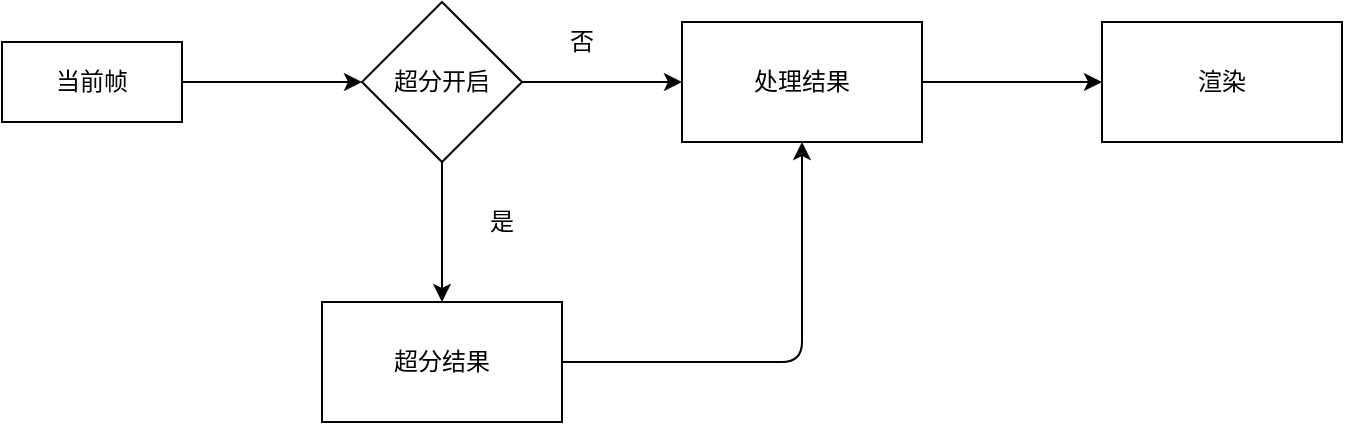 <mxfile version="13.9.7" type="github" pages="4">
  <diagram id="RE9aqQgumnxz4IVs1E7I" name="Page-1">
    <mxGraphModel dx="2066" dy="1153" grid="1" gridSize="10" guides="1" tooltips="1" connect="1" arrows="1" fold="1" page="1" pageScale="1" pageWidth="827" pageHeight="1169" math="0" shadow="0">
      <root>
        <mxCell id="0" />
        <mxCell id="1" parent="0" />
        <mxCell id="IbDKx-pDAE6MS3J6Wlu7-13" value="" style="edgeStyle=orthogonalEdgeStyle;rounded=0;orthogonalLoop=1;jettySize=auto;html=1;" parent="1" source="IbDKx-pDAE6MS3J6Wlu7-1" target="IbDKx-pDAE6MS3J6Wlu7-2" edge="1">
          <mxGeometry relative="1" as="geometry" />
        </mxCell>
        <mxCell id="IbDKx-pDAE6MS3J6Wlu7-1" value="当前帧" style="rounded=0;whiteSpace=wrap;html=1;" parent="1" vertex="1">
          <mxGeometry x="60" y="210" width="90" height="40" as="geometry" />
        </mxCell>
        <mxCell id="IbDKx-pDAE6MS3J6Wlu7-10" value="" style="edgeStyle=orthogonalEdgeStyle;rounded=0;orthogonalLoop=1;jettySize=auto;html=1;" parent="1" source="IbDKx-pDAE6MS3J6Wlu7-2" target="IbDKx-pDAE6MS3J6Wlu7-5" edge="1">
          <mxGeometry relative="1" as="geometry" />
        </mxCell>
        <mxCell id="IbDKx-pDAE6MS3J6Wlu7-2" value="超分开启" style="rhombus;whiteSpace=wrap;html=1;" parent="1" vertex="1">
          <mxGeometry x="240" y="190" width="80" height="80" as="geometry" />
        </mxCell>
        <mxCell id="IbDKx-pDAE6MS3J6Wlu7-9" value="" style="edgeStyle=orthogonalEdgeStyle;rounded=0;orthogonalLoop=1;jettySize=auto;html=1;" parent="1" source="IbDKx-pDAE6MS3J6Wlu7-3" target="IbDKx-pDAE6MS3J6Wlu7-4" edge="1">
          <mxGeometry relative="1" as="geometry" />
        </mxCell>
        <mxCell id="IbDKx-pDAE6MS3J6Wlu7-3" value="处理结果" style="rounded=0;whiteSpace=wrap;html=1;" parent="1" vertex="1">
          <mxGeometry x="400" y="200" width="120" height="60" as="geometry" />
        </mxCell>
        <mxCell id="IbDKx-pDAE6MS3J6Wlu7-4" value="渲染" style="rounded=0;whiteSpace=wrap;html=1;" parent="1" vertex="1">
          <mxGeometry x="610" y="200" width="120" height="60" as="geometry" />
        </mxCell>
        <mxCell id="IbDKx-pDAE6MS3J6Wlu7-5" value="超分结果" style="rounded=0;whiteSpace=wrap;html=1;" parent="1" vertex="1">
          <mxGeometry x="220" y="340" width="120" height="60" as="geometry" />
        </mxCell>
        <mxCell id="IbDKx-pDAE6MS3J6Wlu7-6" value="" style="endArrow=classic;html=1;entryX=0;entryY=0.5;entryDx=0;entryDy=0;" parent="1" target="IbDKx-pDAE6MS3J6Wlu7-3" edge="1">
          <mxGeometry width="50" height="50" relative="1" as="geometry">
            <mxPoint x="320" y="230" as="sourcePoint" />
            <mxPoint x="370" y="180" as="targetPoint" />
          </mxGeometry>
        </mxCell>
        <mxCell id="IbDKx-pDAE6MS3J6Wlu7-11" value="否" style="text;html=1;strokeColor=none;fillColor=none;align=center;verticalAlign=middle;whiteSpace=wrap;rounded=0;" parent="1" vertex="1">
          <mxGeometry x="330" y="200" width="40" height="20" as="geometry" />
        </mxCell>
        <mxCell id="IbDKx-pDAE6MS3J6Wlu7-12" value="是" style="text;html=1;strokeColor=none;fillColor=none;align=center;verticalAlign=middle;whiteSpace=wrap;rounded=0;" parent="1" vertex="1">
          <mxGeometry x="290" y="290" width="40" height="20" as="geometry" />
        </mxCell>
        <mxCell id="IbDKx-pDAE6MS3J6Wlu7-14" value="" style="endArrow=classic;html=1;exitX=1;exitY=0.5;exitDx=0;exitDy=0;entryX=0.5;entryY=1;entryDx=0;entryDy=0;" parent="1" source="IbDKx-pDAE6MS3J6Wlu7-5" target="IbDKx-pDAE6MS3J6Wlu7-3" edge="1">
          <mxGeometry width="50" height="50" relative="1" as="geometry">
            <mxPoint x="350" y="400" as="sourcePoint" />
            <mxPoint x="400" y="350" as="targetPoint" />
            <Array as="points">
              <mxPoint x="460" y="370" />
            </Array>
          </mxGeometry>
        </mxCell>
      </root>
    </mxGraphModel>
  </diagram>
  <diagram id="zLqqlZafkvK2wp5hJhVF" name="Page-2">
    <mxGraphModel dx="2893" dy="1153" grid="1" gridSize="10" guides="1" tooltips="1" connect="1" arrows="1" fold="1" page="1" pageScale="1" pageWidth="827" pageHeight="1169" math="0" shadow="0">
      <root>
        <mxCell id="nBE2-j64Bk9Abv0jZw_k-0" />
        <mxCell id="nBE2-j64Bk9Abv0jZw_k-1" parent="nBE2-j64Bk9Abv0jZw_k-0" />
        <mxCell id="EOZLOPHoHhyB3wEfcKth-1" style="edgeStyle=orthogonalEdgeStyle;rounded=0;orthogonalLoop=1;jettySize=auto;html=1;exitX=1;exitY=0.5;exitDx=0;exitDy=0;" parent="nBE2-j64Bk9Abv0jZw_k-1" source="EOZLOPHoHhyB3wEfcKth-0" edge="1">
          <mxGeometry relative="1" as="geometry">
            <mxPoint x="99" y="210" as="targetPoint" />
          </mxGeometry>
        </mxCell>
        <mxCell id="EOZLOPHoHhyB3wEfcKth-0" value="ffmpeg YUV" style="rounded=0;whiteSpace=wrap;html=1;" parent="nBE2-j64Bk9Abv0jZw_k-1" vertex="1">
          <mxGeometry x="-101" y="180" width="120" height="60" as="geometry" />
        </mxCell>
        <mxCell id="EOZLOPHoHhyB3wEfcKth-14" style="edgeStyle=orthogonalEdgeStyle;rounded=0;orthogonalLoop=1;jettySize=auto;html=1;exitX=1;exitY=0.5;exitDx=0;exitDy=0;entryX=0;entryY=0.5;entryDx=0;entryDy=0;" parent="nBE2-j64Bk9Abv0jZw_k-1" source="EOZLOPHoHhyB3wEfcKth-3" target="EOZLOPHoHhyB3wEfcKth-13" edge="1">
          <mxGeometry relative="1" as="geometry" />
        </mxCell>
        <mxCell id="EOZLOPHoHhyB3wEfcKth-3" value="YUV" style="rounded=0;whiteSpace=wrap;html=1;fillColor=#f8cecc;strokeColor=#b85450;" parent="nBE2-j64Bk9Abv0jZw_k-1" vertex="1">
          <mxGeometry x="548" y="180" width="120" height="60" as="geometry" />
        </mxCell>
        <mxCell id="EOZLOPHoHhyB3wEfcKth-7" style="edgeStyle=orthogonalEdgeStyle;rounded=0;orthogonalLoop=1;jettySize=auto;html=1;exitX=0.5;exitY=0;exitDx=0;exitDy=0;entryX=0.5;entryY=1;entryDx=0;entryDy=0;" parent="nBE2-j64Bk9Abv0jZw_k-1" source="EOZLOPHoHhyB3wEfcKth-5" target="EOZLOPHoHhyB3wEfcKth-0" edge="1">
          <mxGeometry relative="1" as="geometry" />
        </mxCell>
        <mxCell id="EOZLOPHoHhyB3wEfcKth-8" style="edgeStyle=orthogonalEdgeStyle;rounded=0;orthogonalLoop=1;jettySize=auto;html=1;exitX=0.5;exitY=1;exitDx=0;exitDy=0;" parent="nBE2-j64Bk9Abv0jZw_k-1" source="EOZLOPHoHhyB3wEfcKth-5" target="EOZLOPHoHhyB3wEfcKth-6" edge="1">
          <mxGeometry relative="1" as="geometry" />
        </mxCell>
        <mxCell id="EOZLOPHoHhyB3wEfcKth-44" style="edgeStyle=orthogonalEdgeStyle;rounded=0;orthogonalLoop=1;jettySize=auto;html=1;" parent="nBE2-j64Bk9Abv0jZw_k-1" source="EOZLOPHoHhyB3wEfcKth-5" edge="1">
          <mxGeometry relative="1" as="geometry">
            <mxPoint x="-151" y="335" as="targetPoint" />
          </mxGeometry>
        </mxCell>
        <mxCell id="EOZLOPHoHhyB3wEfcKth-5" value="200k 270p mp4" style="rounded=0;whiteSpace=wrap;html=1;" parent="nBE2-j64Bk9Abv0jZw_k-1" vertex="1">
          <mxGeometry x="-101" y="305" width="120" height="60" as="geometry" />
        </mxCell>
        <mxCell id="EOZLOPHoHhyB3wEfcKth-19" style="edgeStyle=orthogonalEdgeStyle;rounded=0;orthogonalLoop=1;jettySize=auto;html=1;exitX=1;exitY=0.5;exitDx=0;exitDy=0;entryX=0;entryY=0.5;entryDx=0;entryDy=0;" parent="nBE2-j64Bk9Abv0jZw_k-1" source="EOZLOPHoHhyB3wEfcKth-6" target="EOZLOPHoHhyB3wEfcKth-18" edge="1">
          <mxGeometry relative="1" as="geometry" />
        </mxCell>
        <mxCell id="EOZLOPHoHhyB3wEfcKth-6" value="YUV" style="rounded=0;whiteSpace=wrap;html=1;" parent="nBE2-j64Bk9Abv0jZw_k-1" vertex="1">
          <mxGeometry x="-101" y="450" width="120" height="60" as="geometry" />
        </mxCell>
        <mxCell id="EOZLOPHoHhyB3wEfcKth-12" style="edgeStyle=orthogonalEdgeStyle;rounded=0;orthogonalLoop=1;jettySize=auto;html=1;exitX=1;exitY=0.5;exitDx=0;exitDy=0;entryX=0;entryY=0.5;entryDx=0;entryDy=0;" parent="nBE2-j64Bk9Abv0jZw_k-1" source="EOZLOPHoHhyB3wEfcKth-9" target="EOZLOPHoHhyB3wEfcKth-11" edge="1">
          <mxGeometry relative="1" as="geometry" />
        </mxCell>
        <mxCell id="EOZLOPHoHhyB3wEfcKth-9" value="pytorch 超分" style="rounded=0;whiteSpace=wrap;html=1;" parent="nBE2-j64Bk9Abv0jZw_k-1" vertex="1">
          <mxGeometry x="228" y="450" width="120" height="60" as="geometry" />
        </mxCell>
        <mxCell id="EOZLOPHoHhyB3wEfcKth-17" style="edgeStyle=orthogonalEdgeStyle;rounded=0;orthogonalLoop=1;jettySize=auto;html=1;exitX=1;exitY=0.5;exitDx=0;exitDy=0;entryX=0;entryY=0.5;entryDx=0;entryDy=0;" parent="nBE2-j64Bk9Abv0jZw_k-1" source="EOZLOPHoHhyB3wEfcKth-11" target="EOZLOPHoHhyB3wEfcKth-16" edge="1">
          <mxGeometry relative="1" as="geometry" />
        </mxCell>
        <mxCell id="EOZLOPHoHhyB3wEfcKth-41" style="edgeStyle=orthogonalEdgeStyle;rounded=0;orthogonalLoop=1;jettySize=auto;html=1;exitX=0.5;exitY=1;exitDx=0;exitDy=0;entryX=0.5;entryY=0;entryDx=0;entryDy=0;" parent="nBE2-j64Bk9Abv0jZw_k-1" source="EOZLOPHoHhyB3wEfcKth-11" target="EOZLOPHoHhyB3wEfcKth-39" edge="1">
          <mxGeometry relative="1" as="geometry" />
        </mxCell>
        <mxCell id="EOZLOPHoHhyB3wEfcKth-11" value="360 RGB" style="rounded=0;whiteSpace=wrap;html=1;fillColor=#d5e8d4;strokeColor=#82b366;" parent="nBE2-j64Bk9Abv0jZw_k-1" vertex="1">
          <mxGeometry x="389" y="450" width="120" height="60" as="geometry" />
        </mxCell>
        <mxCell id="EOZLOPHoHhyB3wEfcKth-30" style="edgeStyle=orthogonalEdgeStyle;rounded=0;orthogonalLoop=1;jettySize=auto;html=1;exitX=1;exitY=0.5;exitDx=0;exitDy=0;entryX=0;entryY=0.5;entryDx=0;entryDy=0;" parent="nBE2-j64Bk9Abv0jZw_k-1" source="EOZLOPHoHhyB3wEfcKth-13" target="EOZLOPHoHhyB3wEfcKth-29" edge="1">
          <mxGeometry relative="1" as="geometry" />
        </mxCell>
        <mxCell id="EOZLOPHoHhyB3wEfcKth-13" value="mp4" style="rounded=0;whiteSpace=wrap;html=1;fillColor=#f5f5f5;strokeColor=#666666;fontColor=#333333;" parent="nBE2-j64Bk9Abv0jZw_k-1" vertex="1">
          <mxGeometry x="708" y="180" width="120" height="60" as="geometry" />
        </mxCell>
        <mxCell id="EOZLOPHoHhyB3wEfcKth-34" style="edgeStyle=orthogonalEdgeStyle;rounded=0;orthogonalLoop=1;jettySize=auto;html=1;exitX=1;exitY=0.5;exitDx=0;exitDy=0;entryX=0;entryY=0.5;entryDx=0;entryDy=0;" parent="nBE2-j64Bk9Abv0jZw_k-1" source="EOZLOPHoHhyB3wEfcKth-16" target="EOZLOPHoHhyB3wEfcKth-27" edge="1">
          <mxGeometry relative="1" as="geometry" />
        </mxCell>
        <mxCell id="EOZLOPHoHhyB3wEfcKth-16" value="mp4" style="rounded=0;whiteSpace=wrap;html=1;fillColor=#f5f5f5;strokeColor=#666666;fontColor=#333333;" parent="nBE2-j64Bk9Abv0jZw_k-1" vertex="1">
          <mxGeometry x="550" y="450" width="120" height="60" as="geometry" />
        </mxCell>
        <mxCell id="EOZLOPHoHhyB3wEfcKth-20" style="edgeStyle=orthogonalEdgeStyle;rounded=0;orthogonalLoop=1;jettySize=auto;html=1;exitX=1;exitY=0.5;exitDx=0;exitDy=0;entryX=0;entryY=0.5;entryDx=0;entryDy=0;" parent="nBE2-j64Bk9Abv0jZw_k-1" source="EOZLOPHoHhyB3wEfcKth-18" target="EOZLOPHoHhyB3wEfcKth-9" edge="1">
          <mxGeometry relative="1" as="geometry" />
        </mxCell>
        <mxCell id="EOZLOPHoHhyB3wEfcKth-18" value="opencv 270 RGB" style="rounded=0;whiteSpace=wrap;html=1;fillColor=#dae8fc;strokeColor=#6c8ebf;" parent="nBE2-j64Bk9Abv0jZw_k-1" vertex="1">
          <mxGeometry x="60" y="450" width="120" height="60" as="geometry" />
        </mxCell>
        <mxCell id="EOZLOPHoHhyB3wEfcKth-51" style="edgeStyle=orthogonalEdgeStyle;rounded=0;orthogonalLoop=1;jettySize=auto;html=1;exitX=1;exitY=0.5;exitDx=0;exitDy=0;entryX=0;entryY=0.5;entryDx=0;entryDy=0;" parent="nBE2-j64Bk9Abv0jZw_k-1" source="EOZLOPHoHhyB3wEfcKth-21" target="EOZLOPHoHhyB3wEfcKth-49" edge="1">
          <mxGeometry relative="1" as="geometry" />
        </mxCell>
        <mxCell id="EOZLOPHoHhyB3wEfcKth-21" value="libyuv UT" style="rounded=0;whiteSpace=wrap;html=1;" parent="nBE2-j64Bk9Abv0jZw_k-1" vertex="1">
          <mxGeometry x="210" y="180" width="120" height="60" as="geometry" />
        </mxCell>
        <mxCell id="EOZLOPHoHhyB3wEfcKth-24" style="edgeStyle=orthogonalEdgeStyle;rounded=0;orthogonalLoop=1;jettySize=auto;html=1;exitX=0;exitY=0.5;exitDx=0;exitDy=0;entryX=1;entryY=0.5;entryDx=0;entryDy=0;" parent="nBE2-j64Bk9Abv0jZw_k-1" source="EOZLOPHoHhyB3wEfcKth-23" target="EOZLOPHoHhyB3wEfcKth-5" edge="1">
          <mxGeometry relative="1" as="geometry" />
        </mxCell>
        <mxCell id="EOZLOPHoHhyB3wEfcKth-33" style="edgeStyle=orthogonalEdgeStyle;rounded=0;orthogonalLoop=1;jettySize=auto;html=1;exitX=1;exitY=0.5;exitDx=0;exitDy=0;entryX=0;entryY=0.5;entryDx=0;entryDy=0;" parent="nBE2-j64Bk9Abv0jZw_k-1" source="EOZLOPHoHhyB3wEfcKth-23" target="EOZLOPHoHhyB3wEfcKth-32" edge="1">
          <mxGeometry relative="1" as="geometry" />
        </mxCell>
        <mxCell id="EOZLOPHoHhyB3wEfcKth-48" style="edgeStyle=orthogonalEdgeStyle;rounded=0;orthogonalLoop=1;jettySize=auto;html=1;exitX=1;exitY=0.5;exitDx=0;exitDy=0;entryX=0;entryY=0.5;entryDx=0;entryDy=0;" parent="nBE2-j64Bk9Abv0jZw_k-1" source="EOZLOPHoHhyB3wEfcKth-23" target="EOZLOPHoHhyB3wEfcKth-37" edge="1">
          <mxGeometry relative="1" as="geometry" />
        </mxCell>
        <mxCell id="EOZLOPHoHhyB3wEfcKth-23" value="360p mp4" style="rounded=0;whiteSpace=wrap;html=1;" parent="nBE2-j64Bk9Abv0jZw_k-1" vertex="1">
          <mxGeometry x="380" y="305" width="120" height="60" as="geometry" />
        </mxCell>
        <mxCell id="EOZLOPHoHhyB3wEfcKth-27" value="RGB" style="rounded=0;whiteSpace=wrap;html=1;fillColor=#f5f5f5;strokeColor=#666666;fontColor=#333333;" parent="nBE2-j64Bk9Abv0jZw_k-1" vertex="1">
          <mxGeometry x="700" y="450" width="120" height="60" as="geometry" />
        </mxCell>
        <mxCell id="EOZLOPHoHhyB3wEfcKth-29" value="RGB" style="rounded=0;whiteSpace=wrap;html=1;fillColor=#f5f5f5;strokeColor=#666666;fontColor=#333333;" parent="nBE2-j64Bk9Abv0jZw_k-1" vertex="1">
          <mxGeometry x="869" y="180" width="120" height="60" as="geometry" />
        </mxCell>
        <mxCell id="EOZLOPHoHhyB3wEfcKth-32" value="RGB" style="rounded=0;whiteSpace=wrap;html=1;fillColor=#d5e8d4;strokeColor=#82b366;" parent="nBE2-j64Bk9Abv0jZw_k-1" vertex="1">
          <mxGeometry x="548" y="360" width="120" height="60" as="geometry" />
        </mxCell>
        <mxCell id="EOZLOPHoHhyB3wEfcKth-37" value="YUV" style="rounded=0;whiteSpace=wrap;html=1;fillColor=#f8cecc;strokeColor=#b85450;" parent="nBE2-j64Bk9Abv0jZw_k-1" vertex="1">
          <mxGeometry x="548" y="270" width="120" height="60" as="geometry" />
        </mxCell>
        <mxCell id="EOZLOPHoHhyB3wEfcKth-39" value="YUV" style="rounded=0;whiteSpace=wrap;html=1;fillColor=#f8cecc;strokeColor=#b85450;" parent="nBE2-j64Bk9Abv0jZw_k-1" vertex="1">
          <mxGeometry x="389" y="560" width="120" height="60" as="geometry" />
        </mxCell>
        <mxCell id="EOZLOPHoHhyB3wEfcKth-45" value="ffmpeg RGB" style="rounded=0;whiteSpace=wrap;html=1;fillColor=#dae8fc;strokeColor=#6c8ebf;" parent="nBE2-j64Bk9Abv0jZw_k-1" vertex="1">
          <mxGeometry x="-270" y="300" width="120" height="60" as="geometry" />
        </mxCell>
        <mxCell id="EOZLOPHoHhyB3wEfcKth-52" style="edgeStyle=orthogonalEdgeStyle;rounded=0;orthogonalLoop=1;jettySize=auto;html=1;exitX=1;exitY=0.5;exitDx=0;exitDy=0;entryX=0;entryY=0.5;entryDx=0;entryDy=0;" parent="nBE2-j64Bk9Abv0jZw_k-1" source="EOZLOPHoHhyB3wEfcKth-46" target="EOZLOPHoHhyB3wEfcKth-21" edge="1">
          <mxGeometry relative="1" as="geometry" />
        </mxCell>
        <mxCell id="EOZLOPHoHhyB3wEfcKth-46" value="libyuv 输入 rgb save" style="rounded=0;whiteSpace=wrap;html=1;fillColor=#dae8fc;strokeColor=#6c8ebf;" parent="nBE2-j64Bk9Abv0jZw_k-1" vertex="1">
          <mxGeometry x="50" y="180" width="120" height="60" as="geometry" />
        </mxCell>
        <mxCell id="EOZLOPHoHhyB3wEfcKth-50" style="edgeStyle=orthogonalEdgeStyle;rounded=0;orthogonalLoop=1;jettySize=auto;html=1;exitX=1;exitY=0.5;exitDx=0;exitDy=0;entryX=0;entryY=0.5;entryDx=0;entryDy=0;" parent="nBE2-j64Bk9Abv0jZw_k-1" source="EOZLOPHoHhyB3wEfcKth-49" target="EOZLOPHoHhyB3wEfcKth-3" edge="1">
          <mxGeometry relative="1" as="geometry" />
        </mxCell>
        <mxCell id="EOZLOPHoHhyB3wEfcKth-49" value="libyuv 输出 rgb" style="rounded=0;whiteSpace=wrap;html=1;fillColor=#d5e8d4;strokeColor=#82b366;" parent="nBE2-j64Bk9Abv0jZw_k-1" vertex="1">
          <mxGeometry x="380" y="180" width="120" height="60" as="geometry" />
        </mxCell>
      </root>
    </mxGraphModel>
  </diagram>
  <diagram id="Uwt2lz0_pyt89CDreiV6" name="超分对齐 pytorch VS rtcdemo">
    <mxGraphModel dx="2893" dy="1153" grid="1" gridSize="10" guides="1" tooltips="1" connect="1" arrows="1" fold="1" page="1" pageScale="1" pageWidth="827" pageHeight="1169" math="0" shadow="0">
      <root>
        <mxCell id="WfYX8LZw4Kz7-65XDeq0-0" />
        <mxCell id="WfYX8LZw4Kz7-65XDeq0-1" parent="WfYX8LZw4Kz7-65XDeq0-0" />
        <mxCell id="Rk_urhNJCo8wzRaNjZ8N-0" style="edgeStyle=orthogonalEdgeStyle;rounded=0;orthogonalLoop=1;jettySize=auto;html=1;exitX=1;exitY=0.5;exitDx=0;exitDy=0;" parent="WfYX8LZw4Kz7-65XDeq0-1" source="Rk_urhNJCo8wzRaNjZ8N-1" edge="1">
          <mxGeometry relative="1" as="geometry">
            <mxPoint x="99" y="210" as="targetPoint" />
          </mxGeometry>
        </mxCell>
        <mxCell id="Rk_urhNJCo8wzRaNjZ8N-1" value="ffmpeg YUV" style="rounded=0;whiteSpace=wrap;html=1;" parent="WfYX8LZw4Kz7-65XDeq0-1" vertex="1">
          <mxGeometry x="-101" y="180" width="120" height="60" as="geometry" />
        </mxCell>
        <mxCell id="Rk_urhNJCo8wzRaNjZ8N-2" style="edgeStyle=orthogonalEdgeStyle;rounded=0;orthogonalLoop=1;jettySize=auto;html=1;exitX=1;exitY=0.5;exitDx=0;exitDy=0;entryX=0;entryY=0.5;entryDx=0;entryDy=0;" parent="WfYX8LZw4Kz7-65XDeq0-1" source="Rk_urhNJCo8wzRaNjZ8N-3" target="Rk_urhNJCo8wzRaNjZ8N-16" edge="1">
          <mxGeometry relative="1" as="geometry" />
        </mxCell>
        <mxCell id="Rk_urhNJCo8wzRaNjZ8N-3" value="YUV" style="rounded=0;whiteSpace=wrap;html=1;fillColor=#f8cecc;strokeColor=#b85450;" parent="WfYX8LZw4Kz7-65XDeq0-1" vertex="1">
          <mxGeometry x="548" y="180" width="120" height="60" as="geometry" />
        </mxCell>
        <mxCell id="Rk_urhNJCo8wzRaNjZ8N-4" style="edgeStyle=orthogonalEdgeStyle;rounded=0;orthogonalLoop=1;jettySize=auto;html=1;exitX=0.5;exitY=0;exitDx=0;exitDy=0;entryX=0.5;entryY=1;entryDx=0;entryDy=0;" parent="WfYX8LZw4Kz7-65XDeq0-1" source="Rk_urhNJCo8wzRaNjZ8N-7" target="Rk_urhNJCo8wzRaNjZ8N-1" edge="1">
          <mxGeometry relative="1" as="geometry" />
        </mxCell>
        <mxCell id="Rk_urhNJCo8wzRaNjZ8N-5" style="edgeStyle=orthogonalEdgeStyle;rounded=0;orthogonalLoop=1;jettySize=auto;html=1;exitX=0.5;exitY=1;exitDx=0;exitDy=0;" parent="WfYX8LZw4Kz7-65XDeq0-1" source="Rk_urhNJCo8wzRaNjZ8N-7" target="Rk_urhNJCo8wzRaNjZ8N-9" edge="1">
          <mxGeometry relative="1" as="geometry" />
        </mxCell>
        <mxCell id="Rk_urhNJCo8wzRaNjZ8N-6" style="edgeStyle=orthogonalEdgeStyle;rounded=0;orthogonalLoop=1;jettySize=auto;html=1;" parent="WfYX8LZw4Kz7-65XDeq0-1" source="Rk_urhNJCo8wzRaNjZ8N-7" edge="1">
          <mxGeometry relative="1" as="geometry">
            <mxPoint x="-151" y="335" as="targetPoint" />
          </mxGeometry>
        </mxCell>
        <mxCell id="Rk_urhNJCo8wzRaNjZ8N-7" value="200k 270p mp4" style="rounded=0;whiteSpace=wrap;html=1;" parent="WfYX8LZw4Kz7-65XDeq0-1" vertex="1">
          <mxGeometry x="-101" y="305" width="120" height="60" as="geometry" />
        </mxCell>
        <mxCell id="Rk_urhNJCo8wzRaNjZ8N-8" style="edgeStyle=orthogonalEdgeStyle;rounded=0;orthogonalLoop=1;jettySize=auto;html=1;exitX=1;exitY=0.5;exitDx=0;exitDy=0;entryX=0;entryY=0.5;entryDx=0;entryDy=0;" parent="WfYX8LZw4Kz7-65XDeq0-1" source="Rk_urhNJCo8wzRaNjZ8N-9" target="Rk_urhNJCo8wzRaNjZ8N-20" edge="1">
          <mxGeometry relative="1" as="geometry" />
        </mxCell>
        <mxCell id="Rk_urhNJCo8wzRaNjZ8N-9" value="YUV" style="rounded=0;whiteSpace=wrap;html=1;" parent="WfYX8LZw4Kz7-65XDeq0-1" vertex="1">
          <mxGeometry x="-101" y="450" width="120" height="60" as="geometry" />
        </mxCell>
        <mxCell id="Rk_urhNJCo8wzRaNjZ8N-10" style="edgeStyle=orthogonalEdgeStyle;rounded=0;orthogonalLoop=1;jettySize=auto;html=1;exitX=1;exitY=0.5;exitDx=0;exitDy=0;entryX=0;entryY=0.5;entryDx=0;entryDy=0;" parent="WfYX8LZw4Kz7-65XDeq0-1" source="Rk_urhNJCo8wzRaNjZ8N-11" target="Rk_urhNJCo8wzRaNjZ8N-14" edge="1">
          <mxGeometry relative="1" as="geometry" />
        </mxCell>
        <mxCell id="Rk_urhNJCo8wzRaNjZ8N-11" value="pytorch 超分" style="rounded=0;whiteSpace=wrap;html=1;" parent="WfYX8LZw4Kz7-65XDeq0-1" vertex="1">
          <mxGeometry x="228" y="450" width="120" height="60" as="geometry" />
        </mxCell>
        <mxCell id="Rk_urhNJCo8wzRaNjZ8N-12" style="edgeStyle=orthogonalEdgeStyle;rounded=0;orthogonalLoop=1;jettySize=auto;html=1;exitX=1;exitY=0.5;exitDx=0;exitDy=0;entryX=0;entryY=0.5;entryDx=0;entryDy=0;" parent="WfYX8LZw4Kz7-65XDeq0-1" source="Rk_urhNJCo8wzRaNjZ8N-14" target="Rk_urhNJCo8wzRaNjZ8N-18" edge="1">
          <mxGeometry relative="1" as="geometry" />
        </mxCell>
        <mxCell id="Rk_urhNJCo8wzRaNjZ8N-13" style="edgeStyle=orthogonalEdgeStyle;rounded=0;orthogonalLoop=1;jettySize=auto;html=1;exitX=0.5;exitY=1;exitDx=0;exitDy=0;entryX=0.5;entryY=0;entryDx=0;entryDy=0;" parent="WfYX8LZw4Kz7-65XDeq0-1" source="Rk_urhNJCo8wzRaNjZ8N-14" target="Rk_urhNJCo8wzRaNjZ8N-31" edge="1">
          <mxGeometry relative="1" as="geometry" />
        </mxCell>
        <mxCell id="Rk_urhNJCo8wzRaNjZ8N-14" value="360 RGB" style="rounded=0;whiteSpace=wrap;html=1;fillColor=#d5e8d4;strokeColor=#82b366;" parent="WfYX8LZw4Kz7-65XDeq0-1" vertex="1">
          <mxGeometry x="389" y="450" width="120" height="60" as="geometry" />
        </mxCell>
        <mxCell id="Rk_urhNJCo8wzRaNjZ8N-15" style="edgeStyle=orthogonalEdgeStyle;rounded=0;orthogonalLoop=1;jettySize=auto;html=1;exitX=1;exitY=0.5;exitDx=0;exitDy=0;entryX=0;entryY=0.5;entryDx=0;entryDy=0;" parent="WfYX8LZw4Kz7-65XDeq0-1" source="Rk_urhNJCo8wzRaNjZ8N-16" target="Rk_urhNJCo8wzRaNjZ8N-28" edge="1">
          <mxGeometry relative="1" as="geometry" />
        </mxCell>
        <mxCell id="Rk_urhNJCo8wzRaNjZ8N-16" value="mp4" style="rounded=0;whiteSpace=wrap;html=1;fillColor=#f5f5f5;strokeColor=#666666;fontColor=#333333;" parent="WfYX8LZw4Kz7-65XDeq0-1" vertex="1">
          <mxGeometry x="708" y="180" width="120" height="60" as="geometry" />
        </mxCell>
        <mxCell id="Rk_urhNJCo8wzRaNjZ8N-17" style="edgeStyle=orthogonalEdgeStyle;rounded=0;orthogonalLoop=1;jettySize=auto;html=1;exitX=1;exitY=0.5;exitDx=0;exitDy=0;entryX=0;entryY=0.5;entryDx=0;entryDy=0;" parent="WfYX8LZw4Kz7-65XDeq0-1" source="Rk_urhNJCo8wzRaNjZ8N-18" target="Rk_urhNJCo8wzRaNjZ8N-27" edge="1">
          <mxGeometry relative="1" as="geometry" />
        </mxCell>
        <mxCell id="Rk_urhNJCo8wzRaNjZ8N-18" value="mp4" style="rounded=0;whiteSpace=wrap;html=1;fillColor=#f5f5f5;strokeColor=#666666;fontColor=#333333;" parent="WfYX8LZw4Kz7-65XDeq0-1" vertex="1">
          <mxGeometry x="550" y="450" width="120" height="60" as="geometry" />
        </mxCell>
        <mxCell id="Rk_urhNJCo8wzRaNjZ8N-19" style="edgeStyle=orthogonalEdgeStyle;rounded=0;orthogonalLoop=1;jettySize=auto;html=1;exitX=1;exitY=0.5;exitDx=0;exitDy=0;entryX=0;entryY=0.5;entryDx=0;entryDy=0;" parent="WfYX8LZw4Kz7-65XDeq0-1" source="Rk_urhNJCo8wzRaNjZ8N-20" target="Rk_urhNJCo8wzRaNjZ8N-11" edge="1">
          <mxGeometry relative="1" as="geometry" />
        </mxCell>
        <mxCell id="Rk_urhNJCo8wzRaNjZ8N-20" value="opencv 270 RGB" style="rounded=0;whiteSpace=wrap;html=1;fillColor=#dae8fc;strokeColor=#6c8ebf;" parent="WfYX8LZw4Kz7-65XDeq0-1" vertex="1">
          <mxGeometry x="60" y="450" width="120" height="60" as="geometry" />
        </mxCell>
        <mxCell id="Rk_urhNJCo8wzRaNjZ8N-21" style="edgeStyle=orthogonalEdgeStyle;rounded=0;orthogonalLoop=1;jettySize=auto;html=1;exitX=1;exitY=0.5;exitDx=0;exitDy=0;entryX=0;entryY=0.5;entryDx=0;entryDy=0;" parent="WfYX8LZw4Kz7-65XDeq0-1" source="Rk_urhNJCo8wzRaNjZ8N-22" target="Rk_urhNJCo8wzRaNjZ8N-36" edge="1">
          <mxGeometry relative="1" as="geometry" />
        </mxCell>
        <mxCell id="Rk_urhNJCo8wzRaNjZ8N-22" value="libyuv UT" style="rounded=0;whiteSpace=wrap;html=1;" parent="WfYX8LZw4Kz7-65XDeq0-1" vertex="1">
          <mxGeometry x="210" y="180" width="120" height="60" as="geometry" />
        </mxCell>
        <mxCell id="Rk_urhNJCo8wzRaNjZ8N-23" style="edgeStyle=orthogonalEdgeStyle;rounded=0;orthogonalLoop=1;jettySize=auto;html=1;exitX=0;exitY=0.5;exitDx=0;exitDy=0;entryX=1;entryY=0.5;entryDx=0;entryDy=0;" parent="WfYX8LZw4Kz7-65XDeq0-1" source="Rk_urhNJCo8wzRaNjZ8N-26" target="Rk_urhNJCo8wzRaNjZ8N-7" edge="1">
          <mxGeometry relative="1" as="geometry" />
        </mxCell>
        <mxCell id="Rk_urhNJCo8wzRaNjZ8N-24" style="edgeStyle=orthogonalEdgeStyle;rounded=0;orthogonalLoop=1;jettySize=auto;html=1;exitX=1;exitY=0.5;exitDx=0;exitDy=0;entryX=0;entryY=0.5;entryDx=0;entryDy=0;" parent="WfYX8LZw4Kz7-65XDeq0-1" source="Rk_urhNJCo8wzRaNjZ8N-26" target="Rk_urhNJCo8wzRaNjZ8N-29" edge="1">
          <mxGeometry relative="1" as="geometry" />
        </mxCell>
        <mxCell id="Rk_urhNJCo8wzRaNjZ8N-25" style="edgeStyle=orthogonalEdgeStyle;rounded=0;orthogonalLoop=1;jettySize=auto;html=1;exitX=1;exitY=0.5;exitDx=0;exitDy=0;entryX=0;entryY=0.5;entryDx=0;entryDy=0;" parent="WfYX8LZw4Kz7-65XDeq0-1" source="Rk_urhNJCo8wzRaNjZ8N-26" target="Rk_urhNJCo8wzRaNjZ8N-30" edge="1">
          <mxGeometry relative="1" as="geometry" />
        </mxCell>
        <mxCell id="Rk_urhNJCo8wzRaNjZ8N-26" value="360p mp4" style="rounded=0;whiteSpace=wrap;html=1;" parent="WfYX8LZw4Kz7-65XDeq0-1" vertex="1">
          <mxGeometry x="380" y="305" width="120" height="60" as="geometry" />
        </mxCell>
        <mxCell id="Rk_urhNJCo8wzRaNjZ8N-27" value="RGB" style="rounded=0;whiteSpace=wrap;html=1;fillColor=#f5f5f5;strokeColor=#666666;fontColor=#333333;" parent="WfYX8LZw4Kz7-65XDeq0-1" vertex="1">
          <mxGeometry x="700" y="450" width="120" height="60" as="geometry" />
        </mxCell>
        <mxCell id="Rk_urhNJCo8wzRaNjZ8N-28" value="RGB" style="rounded=0;whiteSpace=wrap;html=1;fillColor=#f5f5f5;strokeColor=#666666;fontColor=#333333;" parent="WfYX8LZw4Kz7-65XDeq0-1" vertex="1">
          <mxGeometry x="869" y="180" width="120" height="60" as="geometry" />
        </mxCell>
        <mxCell id="Rk_urhNJCo8wzRaNjZ8N-29" value="RGB" style="rounded=0;whiteSpace=wrap;html=1;fillColor=#d5e8d4;strokeColor=#82b366;" parent="WfYX8LZw4Kz7-65XDeq0-1" vertex="1">
          <mxGeometry x="548" y="360" width="120" height="60" as="geometry" />
        </mxCell>
        <mxCell id="Rk_urhNJCo8wzRaNjZ8N-30" value="YUV" style="rounded=0;whiteSpace=wrap;html=1;fillColor=#f8cecc;strokeColor=#b85450;" parent="WfYX8LZw4Kz7-65XDeq0-1" vertex="1">
          <mxGeometry x="548" y="270" width="120" height="60" as="geometry" />
        </mxCell>
        <mxCell id="Rk_urhNJCo8wzRaNjZ8N-31" value="YUV" style="rounded=0;whiteSpace=wrap;html=1;fillColor=#f8cecc;strokeColor=#b85450;" parent="WfYX8LZw4Kz7-65XDeq0-1" vertex="1">
          <mxGeometry x="389" y="560" width="120" height="60" as="geometry" />
        </mxCell>
        <mxCell id="Rk_urhNJCo8wzRaNjZ8N-32" value="ffmpeg RGB" style="rounded=0;whiteSpace=wrap;html=1;fillColor=#dae8fc;strokeColor=#6c8ebf;" parent="WfYX8LZw4Kz7-65XDeq0-1" vertex="1">
          <mxGeometry x="-270" y="300" width="120" height="60" as="geometry" />
        </mxCell>
        <mxCell id="Rk_urhNJCo8wzRaNjZ8N-33" style="edgeStyle=orthogonalEdgeStyle;rounded=0;orthogonalLoop=1;jettySize=auto;html=1;exitX=1;exitY=0.5;exitDx=0;exitDy=0;entryX=0;entryY=0.5;entryDx=0;entryDy=0;" parent="WfYX8LZw4Kz7-65XDeq0-1" source="Rk_urhNJCo8wzRaNjZ8N-34" target="Rk_urhNJCo8wzRaNjZ8N-22" edge="1">
          <mxGeometry relative="1" as="geometry" />
        </mxCell>
        <mxCell id="Rk_urhNJCo8wzRaNjZ8N-34" value="libyuv 输入 rgb save" style="rounded=0;whiteSpace=wrap;html=1;fillColor=#dae8fc;strokeColor=#6c8ebf;" parent="WfYX8LZw4Kz7-65XDeq0-1" vertex="1">
          <mxGeometry x="50" y="180" width="120" height="60" as="geometry" />
        </mxCell>
        <mxCell id="Rk_urhNJCo8wzRaNjZ8N-35" style="edgeStyle=orthogonalEdgeStyle;rounded=0;orthogonalLoop=1;jettySize=auto;html=1;exitX=1;exitY=0.5;exitDx=0;exitDy=0;entryX=0;entryY=0.5;entryDx=0;entryDy=0;" parent="WfYX8LZw4Kz7-65XDeq0-1" source="Rk_urhNJCo8wzRaNjZ8N-36" target="Rk_urhNJCo8wzRaNjZ8N-3" edge="1">
          <mxGeometry relative="1" as="geometry" />
        </mxCell>
        <mxCell id="Rk_urhNJCo8wzRaNjZ8N-36" value="libyuv 输出 rgb" style="rounded=0;whiteSpace=wrap;html=1;fillColor=#d5e8d4;strokeColor=#82b366;" parent="WfYX8LZw4Kz7-65XDeq0-1" vertex="1">
          <mxGeometry x="380" y="180" width="120" height="60" as="geometry" />
        </mxCell>
      </root>
    </mxGraphModel>
  </diagram>
  <diagram id="6gxbYELrUnct4raeh3AH" name="超分数据集流程图">
    <mxGraphModel dx="2893" dy="1153" grid="1" gridSize="10" guides="1" tooltips="1" connect="1" arrows="1" fold="1" page="1" pageScale="1" pageWidth="827" pageHeight="1169" math="0" shadow="0">
      <root>
        <mxCell id="mKN4i8h0c8EasNzb5jsP-0" />
        <mxCell id="mKN4i8h0c8EasNzb5jsP-1" parent="mKN4i8h0c8EasNzb5jsP-0" />
        <mxCell id="LlA-xRuzxWI031gxpoGE-17" style="edgeStyle=orthogonalEdgeStyle;rounded=0;orthogonalLoop=1;jettySize=auto;html=1;exitX=1;exitY=0.5;exitDx=0;exitDy=0;entryX=0;entryY=0.5;entryDx=0;entryDy=0;" parent="mKN4i8h0c8EasNzb5jsP-1" source="LlA-xRuzxWI031gxpoGE-0" target="LlA-xRuzxWI031gxpoGE-13" edge="1">
          <mxGeometry relative="1" as="geometry" />
        </mxCell>
        <mxCell id="LlA-xRuzxWI031gxpoGE-0" value="&lt;div id=&quot;magicdomid-1_5&quot; class=&quot;ace-line list-start-number1 locate&quot; dir=&quot;auto&quot;&gt;&lt;span class=&quot;author-6826118777390874625&quot; style=&quot;background-color: rgba(0 , 0 , 0 , 0) ; text-align: left ; line-height: 26.88px ; color: rgb(31 , 35 , 41)&quot;&gt;&lt;font style=&quot;font-size: 12px&quot;&gt;线上拉取&lt;/font&gt;&lt;/span&gt;&lt;/div&gt;&lt;div id=&quot;magicdomid-1_5&quot; class=&quot;ace-line list-start-number1 locate&quot; dir=&quot;auto&quot;&gt;&lt;span class=&quot;author-6826118777390874625&quot; style=&quot;background-color: rgba(0 , 0 , 0 , 0) ; text-align: left ; line-height: 26.88px ; color: rgb(31 , 35 , 41)&quot;&gt;&lt;font style=&quot;font-size: 12px&quot;&gt;anyResolutionVideo&lt;/font&gt;&lt;/span&gt;&lt;/div&gt;" style="rounded=0;whiteSpace=wrap;html=1;" parent="mKN4i8h0c8EasNzb5jsP-1" vertex="1">
          <mxGeometry x="-240" y="170" width="160" height="60" as="geometry" />
        </mxCell>
        <mxCell id="LlA-xRuzxWI031gxpoGE-35" style="edgeStyle=orthogonalEdgeStyle;rounded=0;orthogonalLoop=1;jettySize=auto;html=1;exitX=0.5;exitY=1;exitDx=0;exitDy=0;entryX=0.5;entryY=0;entryDx=0;entryDy=0;" parent="mKN4i8h0c8EasNzb5jsP-1" source="LlA-xRuzxWI031gxpoGE-1" target="LlA-xRuzxWI031gxpoGE-27" edge="1">
          <mxGeometry relative="1" as="geometry" />
        </mxCell>
        <mxCell id="LlA-xRuzxWI031gxpoGE-1" value="&lt;div id=&quot;magicdomid-1_222&quot; class=&quot;ace-line locate&quot; dir=&quot;auto&quot; style=&quot;background-color: rgba(0 , 0 , 0 , 0) ; font-size: 16px ; line-height: 26.88px ; color: rgb(31 , 35 , 41)&quot;&gt;&lt;span class=&quot;author-6826118777390874625 op-symbol&quot; style=&quot;font-size: 12px&quot;&gt;afterTransformVideo&lt;/span&gt;&lt;/div&gt;&lt;div id=&quot;magicdomid-1_222&quot; class=&quot;ace-line locate&quot; dir=&quot;auto&quot; style=&quot;background-color: rgba(0 , 0 , 0 , 0) ; font-size: 16px ; line-height: 26.88px ; color: rgb(31 , 35 , 41)&quot;&gt;&lt;span class=&quot;author-6826118777390874625 op-symbol&quot; style=&quot;font-size: 12px&quot;&gt;360pTo270p&lt;/span&gt;&lt;/div&gt;" style="rounded=0;whiteSpace=wrap;html=1;" parent="mKN4i8h0c8EasNzb5jsP-1" vertex="1">
          <mxGeometry x="550" y="170" width="160" height="60" as="geometry" />
        </mxCell>
        <mxCell id="LlA-xRuzxWI031gxpoGE-2" value="&lt;div id=&quot;magicdomid-1_242&quot; class=&quot;ace-line locate&quot; dir=&quot;auto&quot; style=&quot;background-color: rgba(0 , 0 , 0 , 0) ; font-size: 16px ; line-height: 26.88px ; color: rgb(31 , 35 , 41)&quot;&gt;&lt;span class=&quot;author-6826118777390874625 op-symbol&quot; style=&quot;font-size: 12px&quot;&gt;beforeTransformImage&lt;/span&gt;&lt;/div&gt;&lt;div id=&quot;magicdomid-1_242&quot; class=&quot;ace-line locate&quot; dir=&quot;auto&quot; style=&quot;background-color: rgba(0 , 0 , 0 , 0) ; font-size: 16px ; line-height: 26.88px ; color: rgb(31 , 35 , 41)&quot;&gt;&lt;span class=&quot;author-6826118777390874625 op-symbol&quot; style=&quot;font-size: 12px&quot;&gt;360p&lt;/span&gt;&lt;/div&gt;" style="rounded=0;whiteSpace=wrap;html=1;direction=east;" parent="mKN4i8h0c8EasNzb5jsP-1" vertex="1">
          <mxGeometry x="170" y="380" width="160" height="60" as="geometry" />
        </mxCell>
        <mxCell id="LlA-xRuzxWI031gxpoGE-31" style="edgeStyle=orthogonalEdgeStyle;rounded=0;orthogonalLoop=1;jettySize=auto;html=1;exitX=1;exitY=0.5;exitDx=0;exitDy=0;entryX=0;entryY=0.5;entryDx=0;entryDy=0;" parent="mKN4i8h0c8EasNzb5jsP-1" source="LlA-xRuzxWI031gxpoGE-3" target="LlA-xRuzxWI031gxpoGE-14" edge="1">
          <mxGeometry relative="1" as="geometry" />
        </mxCell>
        <mxCell id="LlA-xRuzxWI031gxpoGE-33" style="edgeStyle=orthogonalEdgeStyle;rounded=0;orthogonalLoop=1;jettySize=auto;html=1;exitX=0.5;exitY=1;exitDx=0;exitDy=0;entryX=0.5;entryY=0;entryDx=0;entryDy=0;" parent="mKN4i8h0c8EasNzb5jsP-1" source="LlA-xRuzxWI031gxpoGE-3" target="LlA-xRuzxWI031gxpoGE-16" edge="1">
          <mxGeometry relative="1" as="geometry" />
        </mxCell>
        <mxCell id="LlA-xRuzxWI031gxpoGE-3" value="&lt;div id=&quot;magicdomid-1_212&quot; class=&quot;ace-line locate&quot; dir=&quot;auto&quot; style=&quot;background-color: rgba(0 , 0 , 0 , 0) ; line-height: 26.88px ; color: rgb(31 , 35 , 41)&quot;&gt;&lt;span class=&quot;author-6826118777390874625 op-symbol&quot;&gt;&lt;font style=&quot;font-size: 12px&quot;&gt;beforeTransformVideo&lt;/font&gt;&lt;/span&gt;&lt;/div&gt;&lt;div id=&quot;magicdomid-1_212&quot; class=&quot;ace-line locate&quot; dir=&quot;auto&quot; style=&quot;background-color: rgba(0 , 0 , 0 , 0) ; line-height: 26.88px ; color: rgb(31 , 35 , 41)&quot;&gt;&lt;span class=&quot;author-6826118777390874625 op-symbol&quot;&gt;&lt;font style=&quot;font-size: 12px&quot;&gt;360p&lt;/font&gt;&lt;/span&gt;&lt;/div&gt;" style="rounded=0;whiteSpace=wrap;html=1;" parent="mKN4i8h0c8EasNzb5jsP-1" vertex="1">
          <mxGeometry x="170" y="170" width="160" height="60" as="geometry" />
        </mxCell>
        <mxCell id="LlA-xRuzxWI031gxpoGE-39" style="edgeStyle=orthogonalEdgeStyle;rounded=0;orthogonalLoop=1;jettySize=auto;html=1;exitX=0.5;exitY=1;exitDx=0;exitDy=0;" parent="mKN4i8h0c8EasNzb5jsP-1" source="LlA-xRuzxWI031gxpoGE-4" target="LlA-xRuzxWI031gxpoGE-37" edge="1">
          <mxGeometry relative="1" as="geometry" />
        </mxCell>
        <mxCell id="LlA-xRuzxWI031gxpoGE-69" style="edgeStyle=orthogonalEdgeStyle;rounded=0;orthogonalLoop=1;jettySize=auto;html=1;exitX=0.5;exitY=1;exitDx=0;exitDy=0;" parent="mKN4i8h0c8EasNzb5jsP-1" source="LlA-xRuzxWI031gxpoGE-4" target="LlA-xRuzxWI031gxpoGE-67" edge="1">
          <mxGeometry relative="1" as="geometry" />
        </mxCell>
        <mxCell id="LlA-xRuzxWI031gxpoGE-4" value="&lt;div id=&quot;magicdomid-1_250&quot; class=&quot;ace-line locate&quot; dir=&quot;auto&quot; style=&quot;background-color: rgba(0 , 0 , 0 , 0) ; font-size: 16px ; line-height: 26.88px ; color: rgb(31 , 35 , 41)&quot;&gt;&lt;span class=&quot;author-6826118777390874625 op-symbol&quot; style=&quot;font-size: 12px&quot;&gt;afterTransformImage&lt;/span&gt;&lt;/div&gt;&lt;div id=&quot;magicdomid-1_250&quot; class=&quot;ace-line locate&quot; dir=&quot;auto&quot; style=&quot;background-color: rgba(0 , 0 , 0 , 0) ; font-size: 16px ; line-height: 26.88px ; color: rgb(31 , 35 , 41)&quot;&gt;&lt;span class=&quot;author-6826118777390874625 op-symbol&quot; style=&quot;font-size: 12px&quot;&gt;360pTo270&lt;/span&gt;&lt;/div&gt;" style="rounded=0;whiteSpace=wrap;html=1;" parent="mKN4i8h0c8EasNzb5jsP-1" vertex="1">
          <mxGeometry x="550" y="380" width="160" height="60" as="geometry" />
        </mxCell>
        <mxCell id="LlA-xRuzxWI031gxpoGE-18" style="edgeStyle=orthogonalEdgeStyle;rounded=0;orthogonalLoop=1;jettySize=auto;html=1;exitX=1;exitY=0.5;exitDx=0;exitDy=0;entryX=0;entryY=0.5;entryDx=0;entryDy=0;" parent="mKN4i8h0c8EasNzb5jsP-1" source="LlA-xRuzxWI031gxpoGE-13" target="LlA-xRuzxWI031gxpoGE-3" edge="1">
          <mxGeometry relative="1" as="geometry" />
        </mxCell>
        <mxCell id="LlA-xRuzxWI031gxpoGE-13" value="&lt;div id=&quot;magicdomid-14_3&quot; class=&quot;ace-line&quot; dir=&quot;auto&quot; style=&quot;background-color: rgba(0 , 0 , 0 , 0) ; line-height: 18px ; color: rgb(31 , 35 , 41)&quot;&gt;&lt;span class=&quot;&quot;&gt;&lt;font style=&quot;font-size: 11px&quot;&gt;&#39;ffmpeg -i {0} -r {1} -crf 18 -s {2}x{3} -y {4}&#39;&lt;/font&gt;&lt;/span&gt;&lt;/div&gt;" style="ellipse;whiteSpace=wrap;html=1;" parent="mKN4i8h0c8EasNzb5jsP-1" vertex="1">
          <mxGeometry x="-40" y="160" width="160" height="80" as="geometry" />
        </mxCell>
        <mxCell id="LlA-xRuzxWI031gxpoGE-32" style="edgeStyle=orthogonalEdgeStyle;rounded=0;orthogonalLoop=1;jettySize=auto;html=1;exitX=1;exitY=0.5;exitDx=0;exitDy=0;entryX=0;entryY=0.5;entryDx=0;entryDy=0;" parent="mKN4i8h0c8EasNzb5jsP-1" source="LlA-xRuzxWI031gxpoGE-14" target="LlA-xRuzxWI031gxpoGE-1" edge="1">
          <mxGeometry relative="1" as="geometry" />
        </mxCell>
        <mxCell id="LlA-xRuzxWI031gxpoGE-14" value="&lt;div id=&quot;magicdomid-16_3&quot; class=&quot;ace-line&quot; dir=&quot;auto&quot; style=&quot;background-color: rgba(0 , 0 , 0 , 0) ; font-size: 14px ; line-height: 18px ; color: rgb(31 , 35 , 41)&quot;&gt;&lt;span class=&quot;&quot; style=&quot;font-size: 12px&quot;&gt;ffmpeg -i {0} -r {5} -s {3}x{4} -c:v libx264 -x264-params \&quot;nal-hrd=cbr\&quot; -b:v {2}k -minrate {2}k -maxrate {2}k -bufsize {2}k -y {1}&lt;/span&gt;&lt;/div&gt;" style="ellipse;whiteSpace=wrap;html=1;fillColor=#f8cecc;strokeColor=#b85450;" parent="mKN4i8h0c8EasNzb5jsP-1" vertex="1">
          <mxGeometry x="360" y="160" width="160" height="80" as="geometry" />
        </mxCell>
        <mxCell id="LlA-xRuzxWI031gxpoGE-34" style="edgeStyle=orthogonalEdgeStyle;rounded=0;orthogonalLoop=1;jettySize=auto;html=1;exitX=0.5;exitY=1;exitDx=0;exitDy=0;entryX=0.5;entryY=0;entryDx=0;entryDy=0;" parent="mKN4i8h0c8EasNzb5jsP-1" source="LlA-xRuzxWI031gxpoGE-16" target="LlA-xRuzxWI031gxpoGE-2" edge="1">
          <mxGeometry relative="1" as="geometry" />
        </mxCell>
        <mxCell id="LlA-xRuzxWI031gxpoGE-16" value="&lt;span style=&quot;color: rgb(31 , 35 , 41)&quot;&gt;ffmpeg -i {} -vsync 0 {}/%09d.png&lt;/span&gt;" style="ellipse;whiteSpace=wrap;html=1;direction=east;" parent="mKN4i8h0c8EasNzb5jsP-1" vertex="1">
          <mxGeometry x="170" y="270" width="160" height="80" as="geometry" />
        </mxCell>
        <mxCell id="LlA-xRuzxWI031gxpoGE-36" style="edgeStyle=orthogonalEdgeStyle;rounded=0;orthogonalLoop=1;jettySize=auto;html=1;exitX=0.5;exitY=1;exitDx=0;exitDy=0;entryX=0.5;entryY=0;entryDx=0;entryDy=0;" parent="mKN4i8h0c8EasNzb5jsP-1" source="LlA-xRuzxWI031gxpoGE-27" target="LlA-xRuzxWI031gxpoGE-4" edge="1">
          <mxGeometry relative="1" as="geometry" />
        </mxCell>
        <mxCell id="LlA-xRuzxWI031gxpoGE-27" value="&lt;span style=&quot;color: rgb(31 , 35 , 41)&quot;&gt;ffmpeg&lt;/span&gt;&lt;div id=&quot;magicdomid-18_3&quot; class=&quot;ace-line&quot; dir=&quot;auto&quot; style=&quot;background-color: rgba(0 , 0 , 0 , 0) ; line-height: 18px ; color: rgb(31 , 35 , 41)&quot;&gt;&lt;span class=&quot;&quot;&gt;&lt;font style=&quot;font-size: 12px&quot;&gt;&amp;nbsp;-i {} -vsync 0 {}/%09d.png&lt;/font&gt;&lt;/span&gt;&lt;/div&gt;" style="ellipse;whiteSpace=wrap;html=1;" parent="mKN4i8h0c8EasNzb5jsP-1" vertex="1">
          <mxGeometry x="550" y="270" width="160" height="80" as="geometry" />
        </mxCell>
        <mxCell id="LlA-xRuzxWI031gxpoGE-40" style="edgeStyle=orthogonalEdgeStyle;rounded=0;orthogonalLoop=1;jettySize=auto;html=1;exitX=0.5;exitY=1;exitDx=0;exitDy=0;entryX=0.5;entryY=0;entryDx=0;entryDy=0;" parent="mKN4i8h0c8EasNzb5jsP-1" source="LlA-xRuzxWI031gxpoGE-37" target="LlA-xRuzxWI031gxpoGE-38" edge="1">
          <mxGeometry relative="1" as="geometry" />
        </mxCell>
        <mxCell id="LlA-xRuzxWI031gxpoGE-37" value="upsample-&amp;gt;1.0x SR Net" style="ellipse;whiteSpace=wrap;html=1;" parent="mKN4i8h0c8EasNzb5jsP-1" vertex="1">
          <mxGeometry x="400" y="480" width="160" height="80" as="geometry" />
        </mxCell>
        <mxCell id="LlA-xRuzxWI031gxpoGE-38" value="SR 360p" style="rounded=0;whiteSpace=wrap;html=1;" parent="mKN4i8h0c8EasNzb5jsP-1" vertex="1">
          <mxGeometry x="400" y="598" width="160" height="60" as="geometry" />
        </mxCell>
        <mxCell id="LlA-xRuzxWI031gxpoGE-78" style="edgeStyle=orthogonalEdgeStyle;rounded=0;orthogonalLoop=1;jettySize=auto;html=1;exitX=1;exitY=0.5;exitDx=0;exitDy=0;entryX=0;entryY=0.5;entryDx=0;entryDy=0;" parent="mKN4i8h0c8EasNzb5jsP-1" source="LlA-xRuzxWI031gxpoGE-41" target="LlA-xRuzxWI031gxpoGE-77" edge="1">
          <mxGeometry relative="1" as="geometry" />
        </mxCell>
        <mxCell id="LlA-xRuzxWI031gxpoGE-41" value="RTCdemo 采集&amp;nbsp;&lt;span style=&quot;color: rgb(31 , 35 , 41) ; text-align: left&quot;&gt;anyResolutionVideo&lt;/span&gt;" style="rounded=0;whiteSpace=wrap;html=1;" parent="mKN4i8h0c8EasNzb5jsP-1" vertex="1">
          <mxGeometry x="-240" y="780" width="120" height="60" as="geometry" />
        </mxCell>
        <mxCell id="LlA-xRuzxWI031gxpoGE-53" style="edgeStyle=orthogonalEdgeStyle;rounded=0;orthogonalLoop=1;jettySize=auto;html=1;exitX=1;exitY=0.5;exitDx=0;exitDy=0;entryX=0;entryY=0.5;entryDx=0;entryDy=0;" parent="mKN4i8h0c8EasNzb5jsP-1" source="LlA-xRuzxWI031gxpoGE-42" target="LlA-xRuzxWI031gxpoGE-52" edge="1">
          <mxGeometry relative="1" as="geometry" />
        </mxCell>
        <mxCell id="LlA-xRuzxWI031gxpoGE-42" value="&lt;div id=&quot;magicdomid-1_222&quot; class=&quot;ace-line locate&quot; dir=&quot;auto&quot; style=&quot;background-color: rgba(0 , 0 , 0 , 0) ; font-size: 16px ; line-height: 26.88px ; color: rgb(31 , 35 , 41)&quot;&gt;&lt;span class=&quot;author-6826118777390874625 op-symbol&quot; style=&quot;font-size: 12px&quot;&gt;afterTransformVideo&lt;/span&gt;&lt;/div&gt;&lt;div id=&quot;magicdomid-1_222&quot; class=&quot;ace-line locate&quot; dir=&quot;auto&quot; style=&quot;background-color: rgba(0 , 0 , 0 , 0) ; font-size: 16px ; line-height: 26.88px ; color: rgb(31 , 35 , 41)&quot;&gt;&lt;span class=&quot;author-6826118777390874625 op-symbol&quot; style=&quot;font-size: 12px&quot;&gt;360pTo270p&lt;/span&gt;&lt;/div&gt;" style="rounded=0;whiteSpace=wrap;html=1;" parent="mKN4i8h0c8EasNzb5jsP-1" vertex="1">
          <mxGeometry x="200" y="780" width="120" height="60" as="geometry" />
        </mxCell>
        <mxCell id="LlA-xRuzxWI031gxpoGE-43" value="&lt;meta charset=&quot;utf-8&quot;&gt;&lt;span style=&quot;color: rgb(0, 0, 0); font-family: helvetica; font-size: 12px; font-style: normal; font-weight: 400; letter-spacing: normal; text-align: center; text-indent: 0px; text-transform: none; word-spacing: 0px; background-color: rgb(248, 249, 250); display: inline; float: none;&quot;&gt;SR 360p&lt;/span&gt;" style="rounded=0;whiteSpace=wrap;html=1;" parent="mKN4i8h0c8EasNzb5jsP-1" vertex="1">
          <mxGeometry x="820" y="730" width="120" height="60" as="geometry" />
        </mxCell>
        <mxCell id="LlA-xRuzxWI031gxpoGE-46" style="edgeStyle=orthogonalEdgeStyle;rounded=0;orthogonalLoop=1;jettySize=auto;html=1;exitX=1;exitY=0.5;exitDx=0;exitDy=0;entryX=0;entryY=0.5;entryDx=0;entryDy=0;" parent="mKN4i8h0c8EasNzb5jsP-1" source="LlA-xRuzxWI031gxpoGE-44" target="LlA-xRuzxWI031gxpoGE-42" edge="1">
          <mxGeometry relative="1" as="geometry" />
        </mxCell>
        <mxCell id="LlA-xRuzxWI031gxpoGE-44" value="&lt;font color=&quot;#1f2329&quot;&gt;openh264&lt;br&gt;OR&lt;br&gt;硬件&lt;br&gt;&lt;/font&gt;" style="ellipse;whiteSpace=wrap;html=1;direction=east;fillColor=#f8cecc;strokeColor=#b85450;" parent="mKN4i8h0c8EasNzb5jsP-1" vertex="1">
          <mxGeometry x="50" y="770" width="120" height="80" as="geometry" />
        </mxCell>
        <mxCell id="LlA-xRuzxWI031gxpoGE-64" style="edgeStyle=orthogonalEdgeStyle;rounded=0;orthogonalLoop=1;jettySize=auto;html=1;exitX=1;exitY=0.5;exitDx=0;exitDy=0;entryX=0;entryY=0.5;entryDx=0;entryDy=0;" parent="mKN4i8h0c8EasNzb5jsP-1" source="LlA-xRuzxWI031gxpoGE-48" target="LlA-xRuzxWI031gxpoGE-60" edge="1">
          <mxGeometry relative="1" as="geometry" />
        </mxCell>
        <mxCell id="LlA-xRuzxWI031gxpoGE-48" value="upsample-&amp;gt;1.0x SR Net" style="ellipse;whiteSpace=wrap;html=1;direction=east;" parent="mKN4i8h0c8EasNzb5jsP-1" vertex="1">
          <mxGeometry x="510" y="720" width="120" height="80" as="geometry" />
        </mxCell>
        <mxCell id="LlA-xRuzxWI031gxpoGE-63" style="edgeStyle=orthogonalEdgeStyle;rounded=0;orthogonalLoop=1;jettySize=auto;html=1;exitX=1;exitY=0.5;exitDx=0;exitDy=0;entryX=0;entryY=0.5;entryDx=0;entryDy=0;" parent="mKN4i8h0c8EasNzb5jsP-1" source="LlA-xRuzxWI031gxpoGE-52" target="LlA-xRuzxWI031gxpoGE-48" edge="1">
          <mxGeometry relative="1" as="geometry" />
        </mxCell>
        <mxCell id="LlA-xRuzxWI031gxpoGE-76" style="edgeStyle=orthogonalEdgeStyle;rounded=0;orthogonalLoop=1;jettySize=auto;html=1;exitX=1;exitY=0.5;exitDx=0;exitDy=0;entryX=0;entryY=0.5;entryDx=0;entryDy=0;" parent="mKN4i8h0c8EasNzb5jsP-1" source="LlA-xRuzxWI031gxpoGE-52" target="LlA-xRuzxWI031gxpoGE-73" edge="1">
          <mxGeometry relative="1" as="geometry" />
        </mxCell>
        <mxCell id="LlA-xRuzxWI031gxpoGE-52" value="&lt;font color=&quot;#1f2329&quot;&gt;libyuv::I420ToBGR&lt;/font&gt;" style="ellipse;whiteSpace=wrap;html=1;direction=east;" parent="mKN4i8h0c8EasNzb5jsP-1" vertex="1">
          <mxGeometry x="350" y="770" width="120" height="80" as="geometry" />
        </mxCell>
        <mxCell id="LlA-xRuzxWI031gxpoGE-62" style="edgeStyle=orthogonalEdgeStyle;rounded=0;orthogonalLoop=1;jettySize=auto;html=1;exitX=1;exitY=0.5;exitDx=0;exitDy=0;" parent="mKN4i8h0c8EasNzb5jsP-1" source="LlA-xRuzxWI031gxpoGE-60" target="LlA-xRuzxWI031gxpoGE-43" edge="1">
          <mxGeometry relative="1" as="geometry" />
        </mxCell>
        <mxCell id="LlA-xRuzxWI031gxpoGE-60" value="&lt;span style=&quot;color: rgb(31 , 35 , 41)&quot;&gt;libyuv::BGRToI420&lt;/span&gt;" style="ellipse;whiteSpace=wrap;html=1;direction=east;" parent="mKN4i8h0c8EasNzb5jsP-1" vertex="1">
          <mxGeometry x="660" y="720" width="120" height="80" as="geometry" />
        </mxCell>
        <mxCell id="LlA-xRuzxWI031gxpoGE-70" style="edgeStyle=orthogonalEdgeStyle;rounded=0;orthogonalLoop=1;jettySize=auto;html=1;exitX=0.5;exitY=1;exitDx=0;exitDy=0;entryX=0.5;entryY=0;entryDx=0;entryDy=0;" parent="mKN4i8h0c8EasNzb5jsP-1" source="LlA-xRuzxWI031gxpoGE-67" target="LlA-xRuzxWI031gxpoGE-68" edge="1">
          <mxGeometry relative="1" as="geometry" />
        </mxCell>
        <mxCell id="LlA-xRuzxWI031gxpoGE-67" value="2.0x SR Net-&amp;gt;down sample" style="ellipse;whiteSpace=wrap;html=1;" parent="mKN4i8h0c8EasNzb5jsP-1" vertex="1">
          <mxGeometry x="690" y="480" width="160" height="80" as="geometry" />
        </mxCell>
        <mxCell id="LlA-xRuzxWI031gxpoGE-68" value="SR 360p" style="rounded=0;whiteSpace=wrap;html=1;" parent="mKN4i8h0c8EasNzb5jsP-1" vertex="1">
          <mxGeometry x="690" y="598" width="160" height="60" as="geometry" />
        </mxCell>
        <mxCell id="LlA-xRuzxWI031gxpoGE-71" value="&lt;meta charset=&quot;utf-8&quot;&gt;&lt;span style=&quot;color: rgb(0, 0, 0); font-family: helvetica; font-size: 12px; font-style: normal; font-weight: 400; letter-spacing: normal; text-align: center; text-indent: 0px; text-transform: none; word-spacing: 0px; background-color: rgb(248, 249, 250); display: inline; float: none;&quot;&gt;SR 360p&lt;/span&gt;" style="rounded=0;whiteSpace=wrap;html=1;" parent="mKN4i8h0c8EasNzb5jsP-1" vertex="1">
          <mxGeometry x="820" y="850" width="120" height="60" as="geometry" />
        </mxCell>
        <mxCell id="LlA-xRuzxWI031gxpoGE-72" style="edgeStyle=orthogonalEdgeStyle;rounded=0;orthogonalLoop=1;jettySize=auto;html=1;exitX=1;exitY=0.5;exitDx=0;exitDy=0;entryX=0;entryY=0.5;entryDx=0;entryDy=0;" parent="mKN4i8h0c8EasNzb5jsP-1" source="LlA-xRuzxWI031gxpoGE-73" target="LlA-xRuzxWI031gxpoGE-75" edge="1">
          <mxGeometry relative="1" as="geometry" />
        </mxCell>
        <mxCell id="LlA-xRuzxWI031gxpoGE-73" value="2.0x SR Net-&amp;gt;down sample" style="ellipse;whiteSpace=wrap;html=1;direction=east;" parent="mKN4i8h0c8EasNzb5jsP-1" vertex="1">
          <mxGeometry x="510" y="840" width="120" height="80" as="geometry" />
        </mxCell>
        <mxCell id="LlA-xRuzxWI031gxpoGE-74" style="edgeStyle=orthogonalEdgeStyle;rounded=0;orthogonalLoop=1;jettySize=auto;html=1;exitX=1;exitY=0.5;exitDx=0;exitDy=0;" parent="mKN4i8h0c8EasNzb5jsP-1" source="LlA-xRuzxWI031gxpoGE-75" target="LlA-xRuzxWI031gxpoGE-71" edge="1">
          <mxGeometry relative="1" as="geometry" />
        </mxCell>
        <mxCell id="LlA-xRuzxWI031gxpoGE-75" value="&lt;span style=&quot;color: rgb(31 , 35 , 41)&quot;&gt;libyuv::BGRToI420&lt;/span&gt;" style="ellipse;whiteSpace=wrap;html=1;direction=east;" parent="mKN4i8h0c8EasNzb5jsP-1" vertex="1">
          <mxGeometry x="660" y="840" width="120" height="80" as="geometry" />
        </mxCell>
        <mxCell id="LlA-xRuzxWI031gxpoGE-79" style="edgeStyle=orthogonalEdgeStyle;rounded=0;orthogonalLoop=1;jettySize=auto;html=1;exitX=1;exitY=0.5;exitDx=0;exitDy=0;entryX=0;entryY=0.5;entryDx=0;entryDy=0;" parent="mKN4i8h0c8EasNzb5jsP-1" source="LlA-xRuzxWI031gxpoGE-77" target="LlA-xRuzxWI031gxpoGE-44" edge="1">
          <mxGeometry relative="1" as="geometry" />
        </mxCell>
        <mxCell id="LlA-xRuzxWI031gxpoGE-77" value="&lt;font color=&quot;#1f2329&quot;&gt;libyuv scale&lt;/font&gt;" style="ellipse;whiteSpace=wrap;html=1;direction=east;fillColor=#f8cecc;strokeColor=#b85450;" parent="mKN4i8h0c8EasNzb5jsP-1" vertex="1">
          <mxGeometry x="-90" y="770" width="120" height="80" as="geometry" />
        </mxCell>
      </root>
    </mxGraphModel>
  </diagram>
</mxfile>
